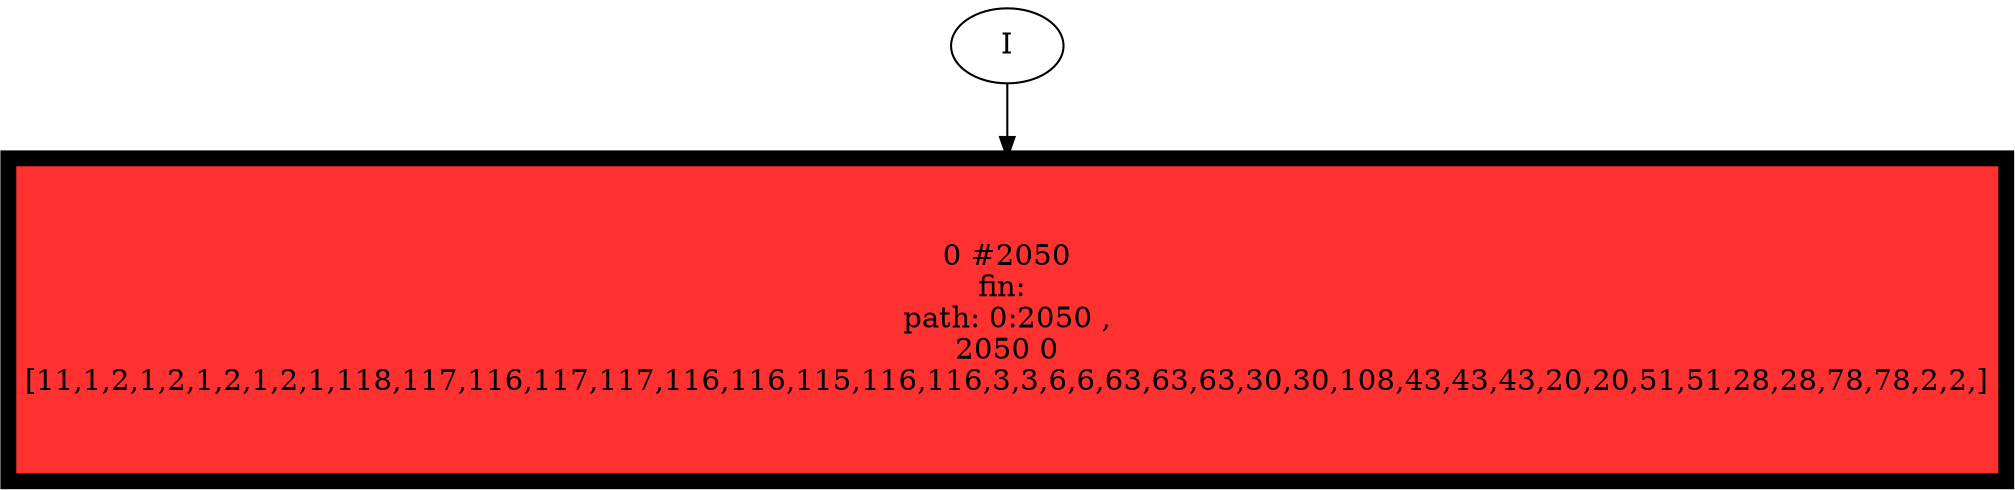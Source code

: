 // produced with flexfringe // 
digraph DFA {
	0 [label="root" shape=box];
		I -> 0;
	0 [ label="0 #2050
fin: 
 path: 0:2050 , 
2050 0
[11,1,2,1,2,1,2,1,2,1,118,117,116,117,117,116,116,115,116,116,3,3,6,6,63,63,63,30,30,108,43,43,43,20,20,51,51,28,28,78,78,2,2,]" , style=filled, fillcolor="firebrick1", width=2.15479, height=2.15479, penwidth=7.62608];
}
